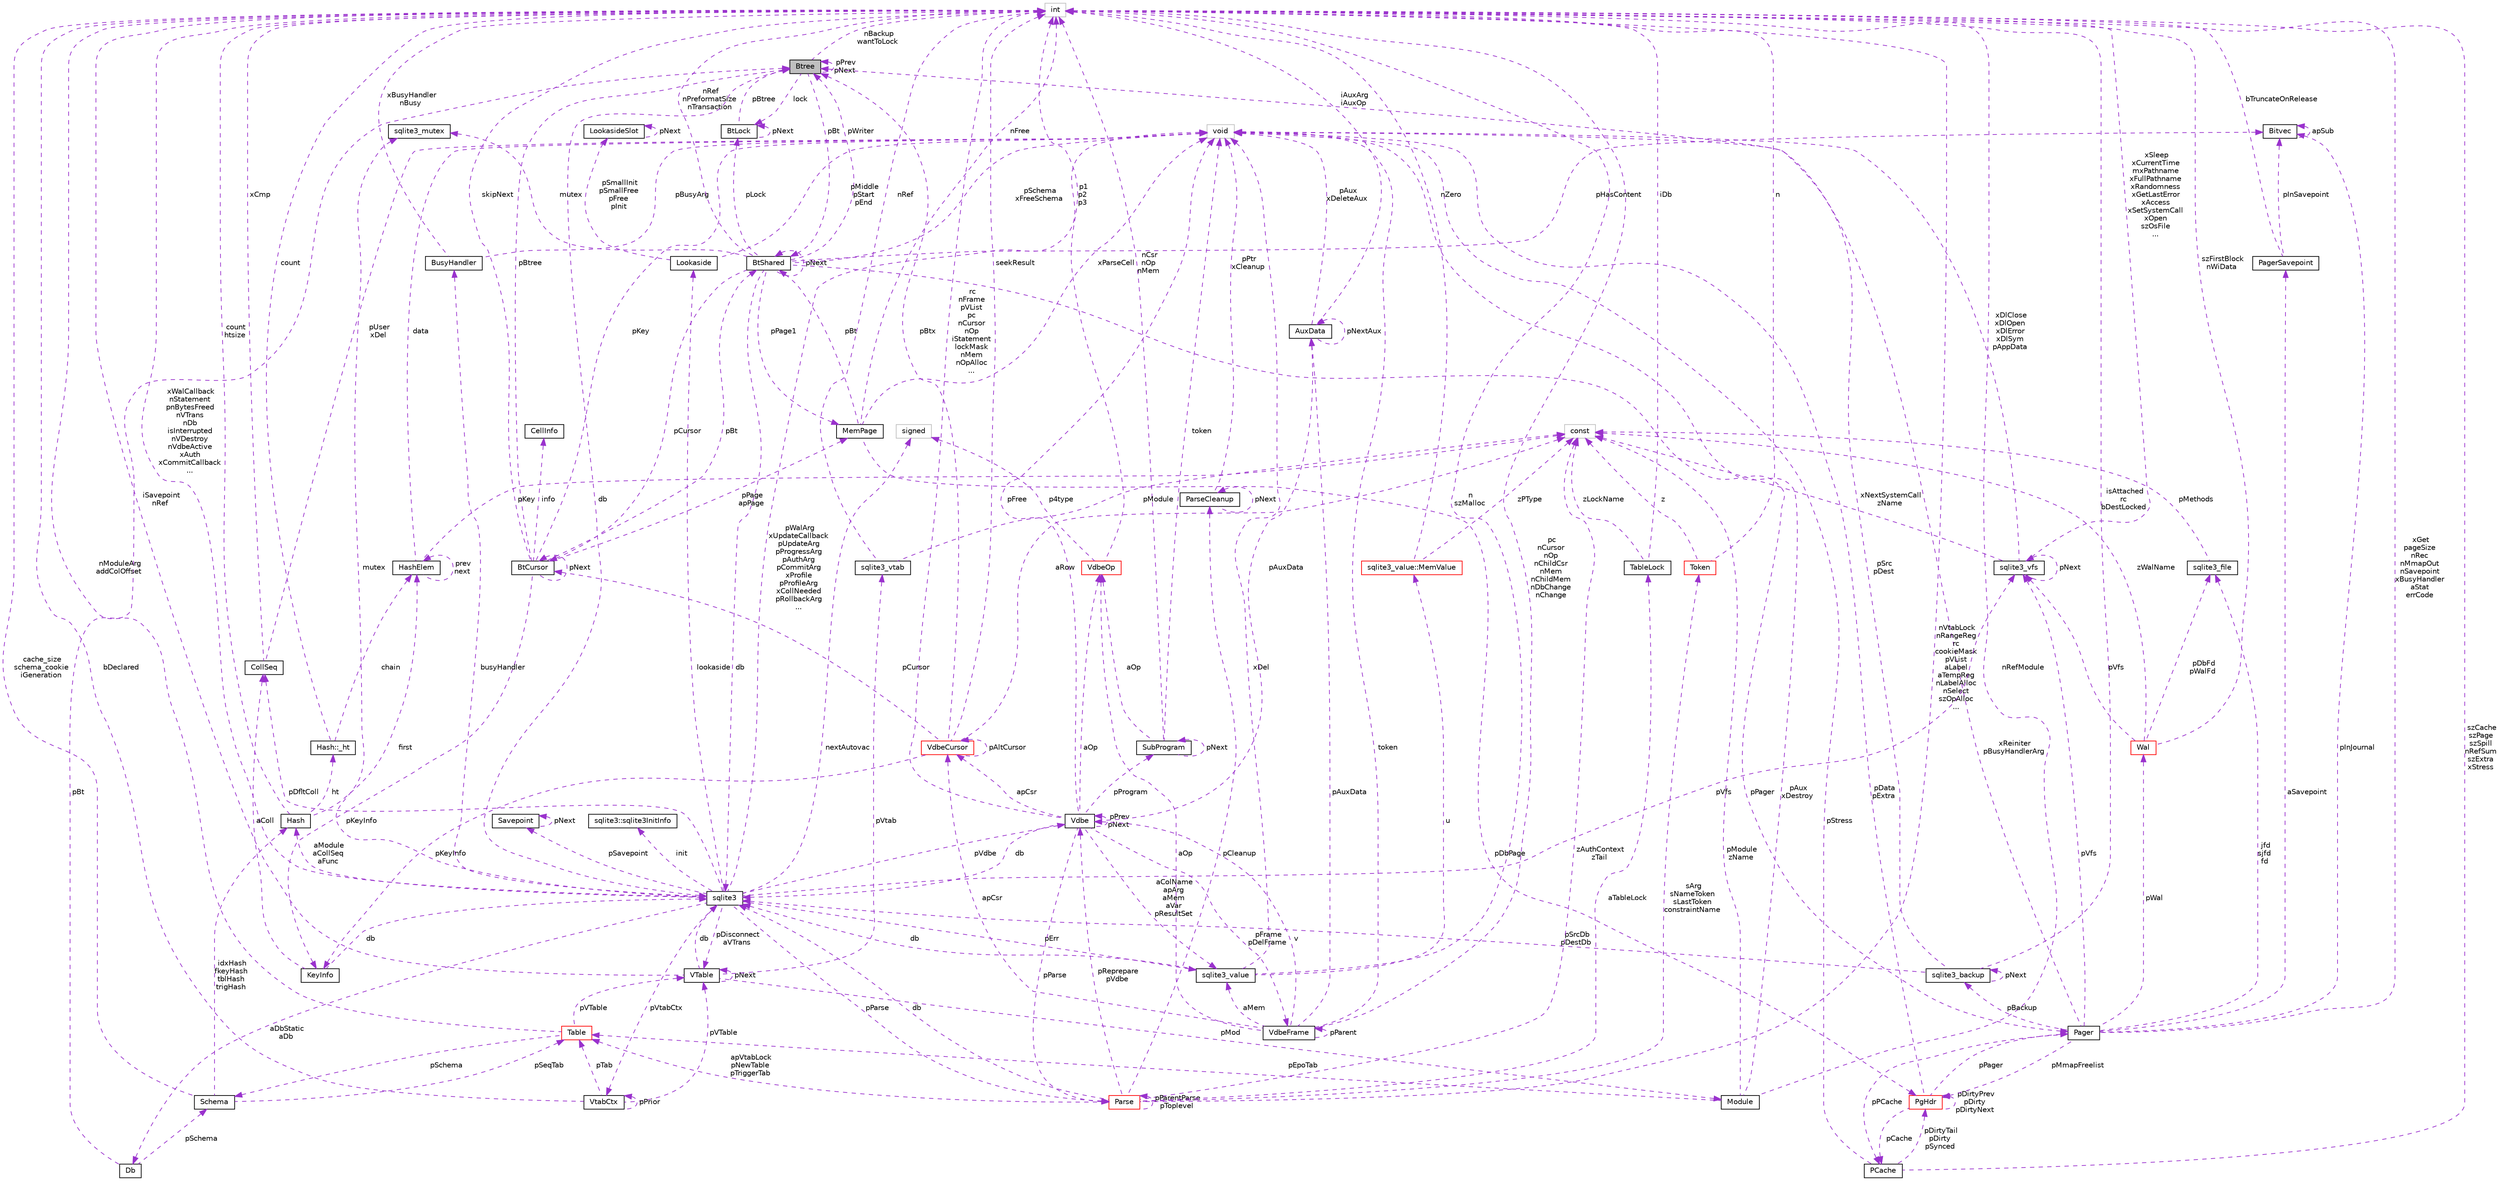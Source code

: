 digraph "Btree"
{
 // LATEX_PDF_SIZE
  edge [fontname="Helvetica",fontsize="10",labelfontname="Helvetica",labelfontsize="10"];
  node [fontname="Helvetica",fontsize="10",shape=record];
  Node1 [label="Btree",height=0.2,width=0.4,color="black", fillcolor="grey75", style="filled", fontcolor="black",tooltip=" "];
  Node2 -> Node1 [dir="back",color="darkorchid3",fontsize="10",style="dashed",label=" pBt" ,fontname="Helvetica"];
  Node2 [label="BtShared",height=0.2,width=0.4,color="black", fillcolor="white", style="filled",URL="$structBtShared.html",tooltip=" "];
  Node3 -> Node2 [dir="back",color="darkorchid3",fontsize="10",style="dashed",label=" pCursor" ,fontname="Helvetica"];
  Node3 [label="BtCursor",height=0.2,width=0.4,color="black", fillcolor="white", style="filled",URL="$structBtCursor.html",tooltip=" "];
  Node3 -> Node3 [dir="back",color="darkorchid3",fontsize="10",style="dashed",label=" pNext" ,fontname="Helvetica"];
  Node4 -> Node3 [dir="back",color="darkorchid3",fontsize="10",style="dashed",label=" info" ,fontname="Helvetica"];
  Node4 [label="CellInfo",height=0.2,width=0.4,color="black", fillcolor="white", style="filled",URL="$structCellInfo.html",tooltip=" "];
  Node2 -> Node3 [dir="back",color="darkorchid3",fontsize="10",style="dashed",label=" pBt" ,fontname="Helvetica"];
  Node5 -> Node3 [dir="back",color="darkorchid3",fontsize="10",style="dashed",label=" pKey" ,fontname="Helvetica"];
  Node5 [label="void",height=0.2,width=0.4,color="grey75", fillcolor="white", style="filled",tooltip=" "];
  Node6 -> Node3 [dir="back",color="darkorchid3",fontsize="10",style="dashed",label=" pPage\napPage" ,fontname="Helvetica"];
  Node6 [label="MemPage",height=0.2,width=0.4,color="black", fillcolor="white", style="filled",URL="$structMemPage.html",tooltip=" "];
  Node2 -> Node6 [dir="back",color="darkorchid3",fontsize="10",style="dashed",label=" pBt" ,fontname="Helvetica"];
  Node5 -> Node6 [dir="back",color="darkorchid3",fontsize="10",style="dashed",label=" xParseCell" ,fontname="Helvetica"];
  Node7 -> Node6 [dir="back",color="darkorchid3",fontsize="10",style="dashed",label=" nFree" ,fontname="Helvetica"];
  Node7 [label="int",height=0.2,width=0.4,color="grey75", fillcolor="white", style="filled",tooltip=" "];
  Node8 -> Node6 [dir="back",color="darkorchid3",fontsize="10",style="dashed",label=" pDbPage" ,fontname="Helvetica"];
  Node8 [label="PgHdr",height=0.2,width=0.4,color="red", fillcolor="white", style="filled",URL="$structPgHdr.html",tooltip=" "];
  Node10 -> Node8 [dir="back",color="darkorchid3",fontsize="10",style="dashed",label=" pCache" ,fontname="Helvetica"];
  Node10 [label="PCache",height=0.2,width=0.4,color="black", fillcolor="white", style="filled",URL="$structPCache.html",tooltip=" "];
  Node5 -> Node10 [dir="back",color="darkorchid3",fontsize="10",style="dashed",label=" pStress" ,fontname="Helvetica"];
  Node7 -> Node10 [dir="back",color="darkorchid3",fontsize="10",style="dashed",label=" szCache\nszPage\nszSpill\nnRefSum\nszExtra\nxStress" ,fontname="Helvetica"];
  Node8 -> Node10 [dir="back",color="darkorchid3",fontsize="10",style="dashed",label=" pDirtyTail\npDirty\npSynced" ,fontname="Helvetica"];
  Node5 -> Node8 [dir="back",color="darkorchid3",fontsize="10",style="dashed",label=" pData\npExtra" ,fontname="Helvetica"];
  Node8 -> Node8 [dir="back",color="darkorchid3",fontsize="10",style="dashed",label=" pDirtyPrev\npDirty\npDirtyNext" ,fontname="Helvetica"];
  Node11 -> Node8 [dir="back",color="darkorchid3",fontsize="10",style="dashed",label=" pPager" ,fontname="Helvetica"];
  Node11 [label="Pager",height=0.2,width=0.4,color="black", fillcolor="white", style="filled",URL="$structPager.html",tooltip=" "];
  Node10 -> Node11 [dir="back",color="darkorchid3",fontsize="10",style="dashed",label=" pPCache" ,fontname="Helvetica"];
  Node12 -> Node11 [dir="back",color="darkorchid3",fontsize="10",style="dashed",label=" pBackup" ,fontname="Helvetica"];
  Node12 [label="sqlite3_backup",height=0.2,width=0.4,color="black", fillcolor="white", style="filled",URL="$structsqlite3__backup.html",tooltip=" "];
  Node12 -> Node12 [dir="back",color="darkorchid3",fontsize="10",style="dashed",label=" pNext" ,fontname="Helvetica"];
  Node13 -> Node12 [dir="back",color="darkorchid3",fontsize="10",style="dashed",label=" pSrcDb\npDestDb" ,fontname="Helvetica"];
  Node13 [label="sqlite3",height=0.2,width=0.4,color="black", fillcolor="white", style="filled",URL="$structsqlite3.html",tooltip=" "];
  Node14 -> Node13 [dir="back",color="darkorchid3",fontsize="10",style="dashed",label=" pVdbe" ,fontname="Helvetica"];
  Node14 [label="Vdbe",height=0.2,width=0.4,color="black", fillcolor="white", style="filled",URL="$structVdbe.html",tooltip=" "];
  Node14 -> Node14 [dir="back",color="darkorchid3",fontsize="10",style="dashed",label=" pPrev\npNext" ,fontname="Helvetica"];
  Node13 -> Node14 [dir="back",color="darkorchid3",fontsize="10",style="dashed",label=" db" ,fontname="Helvetica"];
  Node5 -> Node14 [dir="back",color="darkorchid3",fontsize="10",style="dashed",label=" pFree" ,fontname="Helvetica"];
  Node15 -> Node14 [dir="back",color="darkorchid3",fontsize="10",style="dashed",label=" aColName\napArg\naMem\naVar\npResultSet" ,fontname="Helvetica"];
  Node15 [label="sqlite3_value",height=0.2,width=0.4,color="black", fillcolor="white", style="filled",URL="$structsqlite3__value.html",tooltip=" "];
  Node13 -> Node15 [dir="back",color="darkorchid3",fontsize="10",style="dashed",label=" db" ,fontname="Helvetica"];
  Node5 -> Node15 [dir="back",color="darkorchid3",fontsize="10",style="dashed",label=" xDel" ,fontname="Helvetica"];
  Node16 -> Node15 [dir="back",color="darkorchid3",fontsize="10",style="dashed",label=" u" ,fontname="Helvetica"];
  Node16 [label="sqlite3_value::MemValue",height=0.2,width=0.4,color="red", fillcolor="white", style="filled",URL="$unionsqlite3__value_1_1MemValue.html",tooltip=" "];
  Node7 -> Node16 [dir="back",color="darkorchid3",fontsize="10",style="dashed",label=" nZero" ,fontname="Helvetica"];
  Node17 -> Node16 [dir="back",color="darkorchid3",fontsize="10",style="dashed",label=" zPType" ,fontname="Helvetica"];
  Node17 [label="const",height=0.2,width=0.4,color="grey75", fillcolor="white", style="filled",tooltip=" "];
  Node7 -> Node15 [dir="back",color="darkorchid3",fontsize="10",style="dashed",label=" n\nszMalloc" ,fontname="Helvetica"];
  Node20 -> Node14 [dir="back",color="darkorchid3",fontsize="10",style="dashed",label=" pFrame\npDelFrame" ,fontname="Helvetica"];
  Node20 [label="VdbeFrame",height=0.2,width=0.4,color="black", fillcolor="white", style="filled",URL="$structVdbeFrame.html",tooltip=" "];
  Node14 -> Node20 [dir="back",color="darkorchid3",fontsize="10",style="dashed",label=" v" ,fontname="Helvetica"];
  Node5 -> Node20 [dir="back",color="darkorchid3",fontsize="10",style="dashed",label=" token" ,fontname="Helvetica"];
  Node15 -> Node20 [dir="back",color="darkorchid3",fontsize="10",style="dashed",label=" aMem" ,fontname="Helvetica"];
  Node20 -> Node20 [dir="back",color="darkorchid3",fontsize="10",style="dashed",label=" pParent" ,fontname="Helvetica"];
  Node7 -> Node20 [dir="back",color="darkorchid3",fontsize="10",style="dashed",label=" pc\nnCursor\nnOp\nnChildCsr\nnMem\nnChildMem\nnDbChange\nnChange" ,fontname="Helvetica"];
  Node21 -> Node20 [dir="back",color="darkorchid3",fontsize="10",style="dashed",label=" pAuxData" ,fontname="Helvetica"];
  Node21 [label="AuxData",height=0.2,width=0.4,color="black", fillcolor="white", style="filled",URL="$structAuxData.html",tooltip=" "];
  Node5 -> Node21 [dir="back",color="darkorchid3",fontsize="10",style="dashed",label=" pAux\nxDeleteAux" ,fontname="Helvetica"];
  Node7 -> Node21 [dir="back",color="darkorchid3",fontsize="10",style="dashed",label=" iAuxArg\niAuxOp" ,fontname="Helvetica"];
  Node21 -> Node21 [dir="back",color="darkorchid3",fontsize="10",style="dashed",label=" pNextAux" ,fontname="Helvetica"];
  Node22 -> Node20 [dir="back",color="darkorchid3",fontsize="10",style="dashed",label=" apCsr" ,fontname="Helvetica"];
  Node22 [label="VdbeCursor",height=0.2,width=0.4,color="red", fillcolor="white", style="filled",URL="$structVdbeCursor.html",tooltip=" "];
  Node3 -> Node22 [dir="back",color="darkorchid3",fontsize="10",style="dashed",label=" pCursor" ,fontname="Helvetica"];
  Node7 -> Node22 [dir="back",color="darkorchid3",fontsize="10",style="dashed",label=" seekResult" ,fontname="Helvetica"];
  Node22 -> Node22 [dir="back",color="darkorchid3",fontsize="10",style="dashed",label=" pAltCursor" ,fontname="Helvetica"];
  Node25 -> Node22 [dir="back",color="darkorchid3",fontsize="10",style="dashed",label=" pKeyInfo" ,fontname="Helvetica"];
  Node25 [label="KeyInfo",height=0.2,width=0.4,color="black", fillcolor="white", style="filled",URL="$structKeyInfo.html",tooltip=" "];
  Node13 -> Node25 [dir="back",color="darkorchid3",fontsize="10",style="dashed",label=" db" ,fontname="Helvetica"];
  Node26 -> Node25 [dir="back",color="darkorchid3",fontsize="10",style="dashed",label=" aColl" ,fontname="Helvetica"];
  Node26 [label="CollSeq",height=0.2,width=0.4,color="black", fillcolor="white", style="filled",URL="$structCollSeq.html",tooltip=" "];
  Node5 -> Node26 [dir="back",color="darkorchid3",fontsize="10",style="dashed",label=" pUser\nxDel" ,fontname="Helvetica"];
  Node7 -> Node26 [dir="back",color="darkorchid3",fontsize="10",style="dashed",label=" xCmp" ,fontname="Helvetica"];
  Node1 -> Node22 [dir="back",color="darkorchid3",fontsize="10",style="dashed",label=" pBtx" ,fontname="Helvetica"];
  Node17 -> Node22 [dir="back",color="darkorchid3",fontsize="10",style="dashed",label=" aRow" ,fontname="Helvetica"];
  Node38 -> Node20 [dir="back",color="darkorchid3",fontsize="10",style="dashed",label=" aOp" ,fontname="Helvetica"];
  Node38 [label="VdbeOp",height=0.2,width=0.4,color="red", fillcolor="white", style="filled",URL="$structVdbeOp.html",tooltip=" "];
  Node7 -> Node38 [dir="back",color="darkorchid3",fontsize="10",style="dashed",label=" p1\np2\np3" ,fontname="Helvetica"];
  Node71 -> Node38 [dir="back",color="darkorchid3",fontsize="10",style="dashed",label=" p4type" ,fontname="Helvetica"];
  Node71 [label="signed",height=0.2,width=0.4,color="grey75", fillcolor="white", style="filled",tooltip=" "];
  Node7 -> Node14 [dir="back",color="darkorchid3",fontsize="10",style="dashed",label=" rc\nnFrame\npVList\npc\nnCursor\nnOp\niStatement\nlockMask\nnMem\nnOpAlloc\n..." ,fontname="Helvetica"];
  Node21 -> Node14 [dir="back",color="darkorchid3",fontsize="10",style="dashed",label=" pAuxData" ,fontname="Helvetica"];
  Node69 -> Node14 [dir="back",color="darkorchid3",fontsize="10",style="dashed",label=" pProgram" ,fontname="Helvetica"];
  Node69 [label="SubProgram",height=0.2,width=0.4,color="black", fillcolor="white", style="filled",URL="$structSubProgram.html",tooltip=" "];
  Node5 -> Node69 [dir="back",color="darkorchid3",fontsize="10",style="dashed",label=" token" ,fontname="Helvetica"];
  Node7 -> Node69 [dir="back",color="darkorchid3",fontsize="10",style="dashed",label=" nCsr\nnOp\nnMem" ,fontname="Helvetica"];
  Node69 -> Node69 [dir="back",color="darkorchid3",fontsize="10",style="dashed",label=" pNext" ,fontname="Helvetica"];
  Node38 -> Node69 [dir="back",color="darkorchid3",fontsize="10",style="dashed",label=" aOp" ,fontname="Helvetica"];
  Node22 -> Node14 [dir="back",color="darkorchid3",fontsize="10",style="dashed",label=" apCsr" ,fontname="Helvetica"];
  Node72 -> Node14 [dir="back",color="darkorchid3",fontsize="10",style="dashed",label=" pParse" ,fontname="Helvetica"];
  Node72 [label="Parse",height=0.2,width=0.4,color="red", fillcolor="white", style="filled",URL="$structParse.html",tooltip=" "];
  Node14 -> Node72 [dir="back",color="darkorchid3",fontsize="10",style="dashed",label=" pReprepare\npVdbe" ,fontname="Helvetica"];
  Node13 -> Node72 [dir="back",color="darkorchid3",fontsize="10",style="dashed",label=" db" ,fontname="Helvetica"];
  Node73 -> Node72 [dir="back",color="darkorchid3",fontsize="10",style="dashed",label=" pCleanup" ,fontname="Helvetica"];
  Node73 [label="ParseCleanup",height=0.2,width=0.4,color="black", fillcolor="white", style="filled",URL="$structParseCleanup.html",tooltip=" "];
  Node73 -> Node73 [dir="back",color="darkorchid3",fontsize="10",style="dashed",label=" pNext" ,fontname="Helvetica"];
  Node5 -> Node73 [dir="back",color="darkorchid3",fontsize="10",style="dashed",label=" pPtr\nxCleanup" ,fontname="Helvetica"];
  Node74 -> Node72 [dir="back",color="darkorchid3",fontsize="10",style="dashed",label=" aTableLock" ,fontname="Helvetica"];
  Node74 [label="TableLock",height=0.2,width=0.4,color="black", fillcolor="white", style="filled",URL="$structTableLock.html",tooltip=" "];
  Node7 -> Node74 [dir="back",color="darkorchid3",fontsize="10",style="dashed",label=" iDb" ,fontname="Helvetica"];
  Node17 -> Node74 [dir="back",color="darkorchid3",fontsize="10",style="dashed",label=" zLockName" ,fontname="Helvetica"];
  Node75 -> Node72 [dir="back",color="darkorchid3",fontsize="10",style="dashed",label=" sArg\nsNameToken\nsLastToken\nconstraintName" ,fontname="Helvetica"];
  Node75 [label="Token",height=0.2,width=0.4,color="red", fillcolor="white", style="filled",URL="$classToken.html",tooltip=" "];
  Node7 -> Node75 [dir="back",color="darkorchid3",fontsize="10",style="dashed",label=" n" ,fontname="Helvetica"];
  Node17 -> Node75 [dir="back",color="darkorchid3",fontsize="10",style="dashed",label=" z" ,fontname="Helvetica"];
  Node7 -> Node72 [dir="back",color="darkorchid3",fontsize="10",style="dashed",label=" nVtabLock\nnRangeReg\nrc\ncookieMask\npVList\naLabel\naTempReg\nnLabelAlloc\nnSelect\nszOpAlloc\n..." ,fontname="Helvetica"];
  Node42 -> Node72 [dir="back",color="darkorchid3",fontsize="10",style="dashed",label=" apVtabLock\npNewTable\npTriggerTab" ,fontname="Helvetica"];
  Node42 [label="Table",height=0.2,width=0.4,color="red", fillcolor="white", style="filled",URL="$structTable.html",tooltip=" "];
  Node43 -> Node42 [dir="back",color="darkorchid3",fontsize="10",style="dashed",label=" pSchema" ,fontname="Helvetica"];
  Node43 [label="Schema",height=0.2,width=0.4,color="black", fillcolor="white", style="filled",URL="$structSchema.html",tooltip=" "];
  Node7 -> Node43 [dir="back",color="darkorchid3",fontsize="10",style="dashed",label=" cache_size\nschema_cookie\niGeneration" ,fontname="Helvetica"];
  Node42 -> Node43 [dir="back",color="darkorchid3",fontsize="10",style="dashed",label=" pSeqTab" ,fontname="Helvetica"];
  Node44 -> Node43 [dir="back",color="darkorchid3",fontsize="10",style="dashed",label=" idxHash\nfkeyHash\ntblHash\ntrigHash" ,fontname="Helvetica"];
  Node44 [label="Hash",height=0.2,width=0.4,color="black", fillcolor="white", style="filled",URL="$structHash.html",tooltip=" "];
  Node45 -> Node44 [dir="back",color="darkorchid3",fontsize="10",style="dashed",label=" ht" ,fontname="Helvetica"];
  Node45 [label="Hash::_ht",height=0.2,width=0.4,color="black", fillcolor="white", style="filled",URL="$structHash_1_1__ht.html",tooltip=" "];
  Node7 -> Node45 [dir="back",color="darkorchid3",fontsize="10",style="dashed",label=" count" ,fontname="Helvetica"];
  Node46 -> Node45 [dir="back",color="darkorchid3",fontsize="10",style="dashed",label=" chain" ,fontname="Helvetica"];
  Node46 [label="HashElem",height=0.2,width=0.4,color="black", fillcolor="white", style="filled",URL="$structHashElem.html",tooltip=" "];
  Node5 -> Node46 [dir="back",color="darkorchid3",fontsize="10",style="dashed",label=" data" ,fontname="Helvetica"];
  Node46 -> Node46 [dir="back",color="darkorchid3",fontsize="10",style="dashed",label=" prev\nnext" ,fontname="Helvetica"];
  Node17 -> Node46 [dir="back",color="darkorchid3",fontsize="10",style="dashed",label=" pKey" ,fontname="Helvetica"];
  Node7 -> Node44 [dir="back",color="darkorchid3",fontsize="10",style="dashed",label=" count\nhtsize" ,fontname="Helvetica"];
  Node46 -> Node44 [dir="back",color="darkorchid3",fontsize="10",style="dashed",label=" first" ,fontname="Helvetica"];
  Node40 -> Node42 [dir="back",color="darkorchid3",fontsize="10",style="dashed",label=" pVTable" ,fontname="Helvetica"];
  Node40 [label="VTable",height=0.2,width=0.4,color="black", fillcolor="white", style="filled",URL="$structVTable.html",tooltip=" "];
  Node13 -> Node40 [dir="back",color="darkorchid3",fontsize="10",style="dashed",label=" db" ,fontname="Helvetica"];
  Node40 -> Node40 [dir="back",color="darkorchid3",fontsize="10",style="dashed",label=" pNext" ,fontname="Helvetica"];
  Node7 -> Node40 [dir="back",color="darkorchid3",fontsize="10",style="dashed",label=" iSavepoint\nnRef" ,fontname="Helvetica"];
  Node41 -> Node40 [dir="back",color="darkorchid3",fontsize="10",style="dashed",label=" pMod" ,fontname="Helvetica"];
  Node41 [label="Module",height=0.2,width=0.4,color="black", fillcolor="white", style="filled",URL="$structModule.html",tooltip=" "];
  Node5 -> Node41 [dir="back",color="darkorchid3",fontsize="10",style="dashed",label=" pAux\nxDestroy" ,fontname="Helvetica"];
  Node7 -> Node41 [dir="back",color="darkorchid3",fontsize="10",style="dashed",label=" nRefModule" ,fontname="Helvetica"];
  Node42 -> Node41 [dir="back",color="darkorchid3",fontsize="10",style="dashed",label=" pEpoTab" ,fontname="Helvetica"];
  Node17 -> Node41 [dir="back",color="darkorchid3",fontsize="10",style="dashed",label=" pModule\nzName" ,fontname="Helvetica"];
  Node24 -> Node40 [dir="back",color="darkorchid3",fontsize="10",style="dashed",label=" pVtab" ,fontname="Helvetica"];
  Node24 [label="sqlite3_vtab",height=0.2,width=0.4,color="black", fillcolor="white", style="filled",URL="$structsqlite3__vtab.html",tooltip=" "];
  Node7 -> Node24 [dir="back",color="darkorchid3",fontsize="10",style="dashed",label=" nRef" ,fontname="Helvetica"];
  Node17 -> Node24 [dir="back",color="darkorchid3",fontsize="10",style="dashed",label=" pModule" ,fontname="Helvetica"];
  Node7 -> Node42 [dir="back",color="darkorchid3",fontsize="10",style="dashed",label=" nModuleArg\naddColOffset" ,fontname="Helvetica"];
  Node17 -> Node72 [dir="back",color="darkorchid3",fontsize="10",style="dashed",label=" zAuthContext\nzTail" ,fontname="Helvetica"];
  Node72 -> Node72 [dir="back",color="darkorchid3",fontsize="10",style="dashed",label=" pParentParse\npToplevel" ,fontname="Helvetica"];
  Node38 -> Node14 [dir="back",color="darkorchid3",fontsize="10",style="dashed",label=" aOp" ,fontname="Helvetica"];
  Node93 -> Node13 [dir="back",color="darkorchid3",fontsize="10",style="dashed",label=" pSavepoint" ,fontname="Helvetica"];
  Node93 [label="Savepoint",height=0.2,width=0.4,color="black", fillcolor="white", style="filled",URL="$structSavepoint.html",tooltip=" "];
  Node93 -> Node93 [dir="back",color="darkorchid3",fontsize="10",style="dashed",label=" pNext" ,fontname="Helvetica"];
  Node5 -> Node13 [dir="back",color="darkorchid3",fontsize="10",style="dashed",label=" pWalArg\nxUpdateCallback\npUpdateArg\npProgressArg\npAuthArg\npCommitArg\nxProfile\npProfileArg\nxCollNeeded\npRollbackArg\n..." ,fontname="Helvetica"];
  Node94 -> Node13 [dir="back",color="darkorchid3",fontsize="10",style="dashed",label=" lookaside" ,fontname="Helvetica"];
  Node94 [label="Lookaside",height=0.2,width=0.4,color="black", fillcolor="white", style="filled",URL="$structLookaside.html",tooltip=" "];
  Node5 -> Node94 [dir="back",color="darkorchid3",fontsize="10",style="dashed",label=" pMiddle\npStart\npEnd" ,fontname="Helvetica"];
  Node95 -> Node94 [dir="back",color="darkorchid3",fontsize="10",style="dashed",label=" pSmallInit\npSmallFree\npFree\npInit" ,fontname="Helvetica"];
  Node95 [label="LookasideSlot",height=0.2,width=0.4,color="black", fillcolor="white", style="filled",URL="$structLookasideSlot.html",tooltip=" "];
  Node95 -> Node95 [dir="back",color="darkorchid3",fontsize="10",style="dashed",label=" pNext" ,fontname="Helvetica"];
  Node15 -> Node13 [dir="back",color="darkorchid3",fontsize="10",style="dashed",label=" pErr" ,fontname="Helvetica"];
  Node96 -> Node13 [dir="back",color="darkorchid3",fontsize="10",style="dashed",label=" mutex" ,fontname="Helvetica"];
  Node96 [label="sqlite3_mutex",height=0.2,width=0.4,color="black", fillcolor="white", style="filled",URL="$structsqlite3__mutex.html",tooltip=" "];
  Node97 -> Node13 [dir="back",color="darkorchid3",fontsize="10",style="dashed",label=" pVfs" ,fontname="Helvetica"];
  Node97 [label="sqlite3_vfs",height=0.2,width=0.4,color="black", fillcolor="white", style="filled",URL="$structsqlite3__vfs.html",tooltip=" "];
  Node5 -> Node97 [dir="back",color="darkorchid3",fontsize="10",style="dashed",label=" xDlClose\nxDlOpen\nxDlError\nxDlSym\npAppData" ,fontname="Helvetica"];
  Node97 -> Node97 [dir="back",color="darkorchid3",fontsize="10",style="dashed",label=" pNext" ,fontname="Helvetica"];
  Node7 -> Node97 [dir="back",color="darkorchid3",fontsize="10",style="dashed",label=" xSleep\nxCurrentTime\nmxPathname\nxFullPathname\nxRandomness\nxGetLastError\nxAccess\nxSetSystemCall\nxOpen\nszOsFile\n..." ,fontname="Helvetica"];
  Node17 -> Node97 [dir="back",color="darkorchid3",fontsize="10",style="dashed",label=" xNextSystemCall\nzName" ,fontname="Helvetica"];
  Node98 -> Node13 [dir="back",color="darkorchid3",fontsize="10",style="dashed",label=" init" ,fontname="Helvetica"];
  Node98 [label="sqlite3::sqlite3InitInfo",height=0.2,width=0.4,color="black", fillcolor="white", style="filled",URL="$structsqlite3_1_1sqlite3InitInfo.html",tooltip=" "];
  Node99 -> Node13 [dir="back",color="darkorchid3",fontsize="10",style="dashed",label=" busyHandler" ,fontname="Helvetica"];
  Node99 [label="BusyHandler",height=0.2,width=0.4,color="black", fillcolor="white", style="filled",URL="$structBusyHandler.html",tooltip=" "];
  Node5 -> Node99 [dir="back",color="darkorchid3",fontsize="10",style="dashed",label=" pBusyArg" ,fontname="Helvetica"];
  Node7 -> Node99 [dir="back",color="darkorchid3",fontsize="10",style="dashed",label=" xBusyHandler\nnBusy" ,fontname="Helvetica"];
  Node100 -> Node13 [dir="back",color="darkorchid3",fontsize="10",style="dashed",label=" pVtabCtx" ,fontname="Helvetica"];
  Node100 [label="VtabCtx",height=0.2,width=0.4,color="black", fillcolor="white", style="filled",URL="$structVtabCtx.html",tooltip=" "];
  Node100 -> Node100 [dir="back",color="darkorchid3",fontsize="10",style="dashed",label=" pPrior" ,fontname="Helvetica"];
  Node7 -> Node100 [dir="back",color="darkorchid3",fontsize="10",style="dashed",label=" bDeclared" ,fontname="Helvetica"];
  Node40 -> Node100 [dir="back",color="darkorchid3",fontsize="10",style="dashed",label=" pVTable" ,fontname="Helvetica"];
  Node42 -> Node100 [dir="back",color="darkorchid3",fontsize="10",style="dashed",label=" pTab" ,fontname="Helvetica"];
  Node26 -> Node13 [dir="back",color="darkorchid3",fontsize="10",style="dashed",label=" pDfltColl" ,fontname="Helvetica"];
  Node40 -> Node13 [dir="back",color="darkorchid3",fontsize="10",style="dashed",label=" pDisconnect\naVTrans" ,fontname="Helvetica"];
  Node7 -> Node13 [dir="back",color="darkorchid3",fontsize="10",style="dashed",label=" xWalCallback\nnStatement\npnBytesFreed\nnVTrans\nnDb\nisInterrupted\nnVDestroy\nnVdbeActive\nxAuth\nxCommitCallback\n..." ,fontname="Helvetica"];
  Node71 -> Node13 [dir="back",color="darkorchid3",fontsize="10",style="dashed",label=" nextAutovac" ,fontname="Helvetica"];
  Node101 -> Node13 [dir="back",color="darkorchid3",fontsize="10",style="dashed",label=" aDbStatic\naDb" ,fontname="Helvetica"];
  Node101 [label="Db",height=0.2,width=0.4,color="black", fillcolor="white", style="filled",URL="$structDb.html",tooltip=" "];
  Node43 -> Node101 [dir="back",color="darkorchid3",fontsize="10",style="dashed",label=" pSchema" ,fontname="Helvetica"];
  Node1 -> Node101 [dir="back",color="darkorchid3",fontsize="10",style="dashed",label=" pBt" ,fontname="Helvetica"];
  Node44 -> Node13 [dir="back",color="darkorchid3",fontsize="10",style="dashed",label=" aModule\naCollSeq\naFunc" ,fontname="Helvetica"];
  Node72 -> Node13 [dir="back",color="darkorchid3",fontsize="10",style="dashed",label=" pParse" ,fontname="Helvetica"];
  Node7 -> Node12 [dir="back",color="darkorchid3",fontsize="10",style="dashed",label=" isAttached\nrc\nbDestLocked" ,fontname="Helvetica"];
  Node1 -> Node12 [dir="back",color="darkorchid3",fontsize="10",style="dashed",label=" pSrc\npDest" ,fontname="Helvetica"];
  Node5 -> Node11 [dir="back",color="darkorchid3",fontsize="10",style="dashed",label=" xReiniter\npBusyHandlerArg" ,fontname="Helvetica"];
  Node102 -> Node11 [dir="back",color="darkorchid3",fontsize="10",style="dashed",label=" pInJournal" ,fontname="Helvetica"];
  Node102 [label="Bitvec",height=0.2,width=0.4,color="black", fillcolor="white", style="filled",URL="$structBitvec.html",tooltip=" "];
  Node102 -> Node102 [dir="back",color="darkorchid3",fontsize="10",style="dashed",label=" apSub" ,fontname="Helvetica"];
  Node32 -> Node11 [dir="back",color="darkorchid3",fontsize="10",style="dashed",label=" jfd\nsjfd\nfd" ,fontname="Helvetica"];
  Node32 [label="sqlite3_file",height=0.2,width=0.4,color="black", fillcolor="white", style="filled",URL="$structsqlite3__file.html",tooltip=" "];
  Node17 -> Node32 [dir="back",color="darkorchid3",fontsize="10",style="dashed",label=" pMethods" ,fontname="Helvetica"];
  Node97 -> Node11 [dir="back",color="darkorchid3",fontsize="10",style="dashed",label=" pVfs" ,fontname="Helvetica"];
  Node7 -> Node11 [dir="back",color="darkorchid3",fontsize="10",style="dashed",label=" xGet\npageSize\nnRec\nnMmapOut\nnSavepoint\nxBusyHandler\naStat\nerrCode" ,fontname="Helvetica"];
  Node8 -> Node11 [dir="back",color="darkorchid3",fontsize="10",style="dashed",label=" pMmapFreelist" ,fontname="Helvetica"];
  Node103 -> Node11 [dir="back",color="darkorchid3",fontsize="10",style="dashed",label=" pWal" ,fontname="Helvetica"];
  Node103 [label="Wal",height=0.2,width=0.4,color="red", fillcolor="white", style="filled",URL="$structWal.html",tooltip=" "];
  Node32 -> Node103 [dir="back",color="darkorchid3",fontsize="10",style="dashed",label=" pDbFd\npWalFd" ,fontname="Helvetica"];
  Node97 -> Node103 [dir="back",color="darkorchid3",fontsize="10",style="dashed",label=" pVfs" ,fontname="Helvetica"];
  Node7 -> Node103 [dir="back",color="darkorchid3",fontsize="10",style="dashed",label=" szFirstBlock\nnWiData" ,fontname="Helvetica"];
  Node17 -> Node103 [dir="back",color="darkorchid3",fontsize="10",style="dashed",label=" zWalName" ,fontname="Helvetica"];
  Node105 -> Node11 [dir="back",color="darkorchid3",fontsize="10",style="dashed",label=" aSavepoint" ,fontname="Helvetica"];
  Node105 [label="PagerSavepoint",height=0.2,width=0.4,color="black", fillcolor="white", style="filled",URL="$structPagerSavepoint.html",tooltip=" "];
  Node102 -> Node105 [dir="back",color="darkorchid3",fontsize="10",style="dashed",label=" pInSavepoint" ,fontname="Helvetica"];
  Node7 -> Node105 [dir="back",color="darkorchid3",fontsize="10",style="dashed",label=" bTruncateOnRelease" ,fontname="Helvetica"];
  Node7 -> Node3 [dir="back",color="darkorchid3",fontsize="10",style="dashed",label=" skipNext" ,fontname="Helvetica"];
  Node25 -> Node3 [dir="back",color="darkorchid3",fontsize="10",style="dashed",label=" pKeyInfo" ,fontname="Helvetica"];
  Node1 -> Node3 [dir="back",color="darkorchid3",fontsize="10",style="dashed",label=" pBtree" ,fontname="Helvetica"];
  Node2 -> Node2 [dir="back",color="darkorchid3",fontsize="10",style="dashed",label=" pNext" ,fontname="Helvetica"];
  Node13 -> Node2 [dir="back",color="darkorchid3",fontsize="10",style="dashed",label=" db" ,fontname="Helvetica"];
  Node102 -> Node2 [dir="back",color="darkorchid3",fontsize="10",style="dashed",label=" pHasContent" ,fontname="Helvetica"];
  Node5 -> Node2 [dir="back",color="darkorchid3",fontsize="10",style="dashed",label=" pSchema\nxFreeSchema" ,fontname="Helvetica"];
  Node96 -> Node2 [dir="back",color="darkorchid3",fontsize="10",style="dashed",label=" mutex" ,fontname="Helvetica"];
  Node106 -> Node2 [dir="back",color="darkorchid3",fontsize="10",style="dashed",label=" pLock" ,fontname="Helvetica"];
  Node106 [label="BtLock",height=0.2,width=0.4,color="black", fillcolor="white", style="filled",URL="$structBtLock.html",tooltip=" "];
  Node106 -> Node106 [dir="back",color="darkorchid3",fontsize="10",style="dashed",label=" pNext" ,fontname="Helvetica"];
  Node1 -> Node106 [dir="back",color="darkorchid3",fontsize="10",style="dashed",label=" pBtree" ,fontname="Helvetica"];
  Node6 -> Node2 [dir="back",color="darkorchid3",fontsize="10",style="dashed",label=" pPage1" ,fontname="Helvetica"];
  Node7 -> Node2 [dir="back",color="darkorchid3",fontsize="10",style="dashed",label=" nRef\nnPreformatSize\nnTransaction" ,fontname="Helvetica"];
  Node1 -> Node2 [dir="back",color="darkorchid3",fontsize="10",style="dashed",label=" pWriter" ,fontname="Helvetica"];
  Node11 -> Node2 [dir="back",color="darkorchid3",fontsize="10",style="dashed",label=" pPager" ,fontname="Helvetica"];
  Node13 -> Node1 [dir="back",color="darkorchid3",fontsize="10",style="dashed",label=" db" ,fontname="Helvetica"];
  Node106 -> Node1 [dir="back",color="darkorchid3",fontsize="10",style="dashed",label=" lock" ,fontname="Helvetica"];
  Node7 -> Node1 [dir="back",color="darkorchid3",fontsize="10",style="dashed",label=" nBackup\nwantToLock" ,fontname="Helvetica"];
  Node1 -> Node1 [dir="back",color="darkorchid3",fontsize="10",style="dashed",label=" pPrev\npNext" ,fontname="Helvetica"];
}
